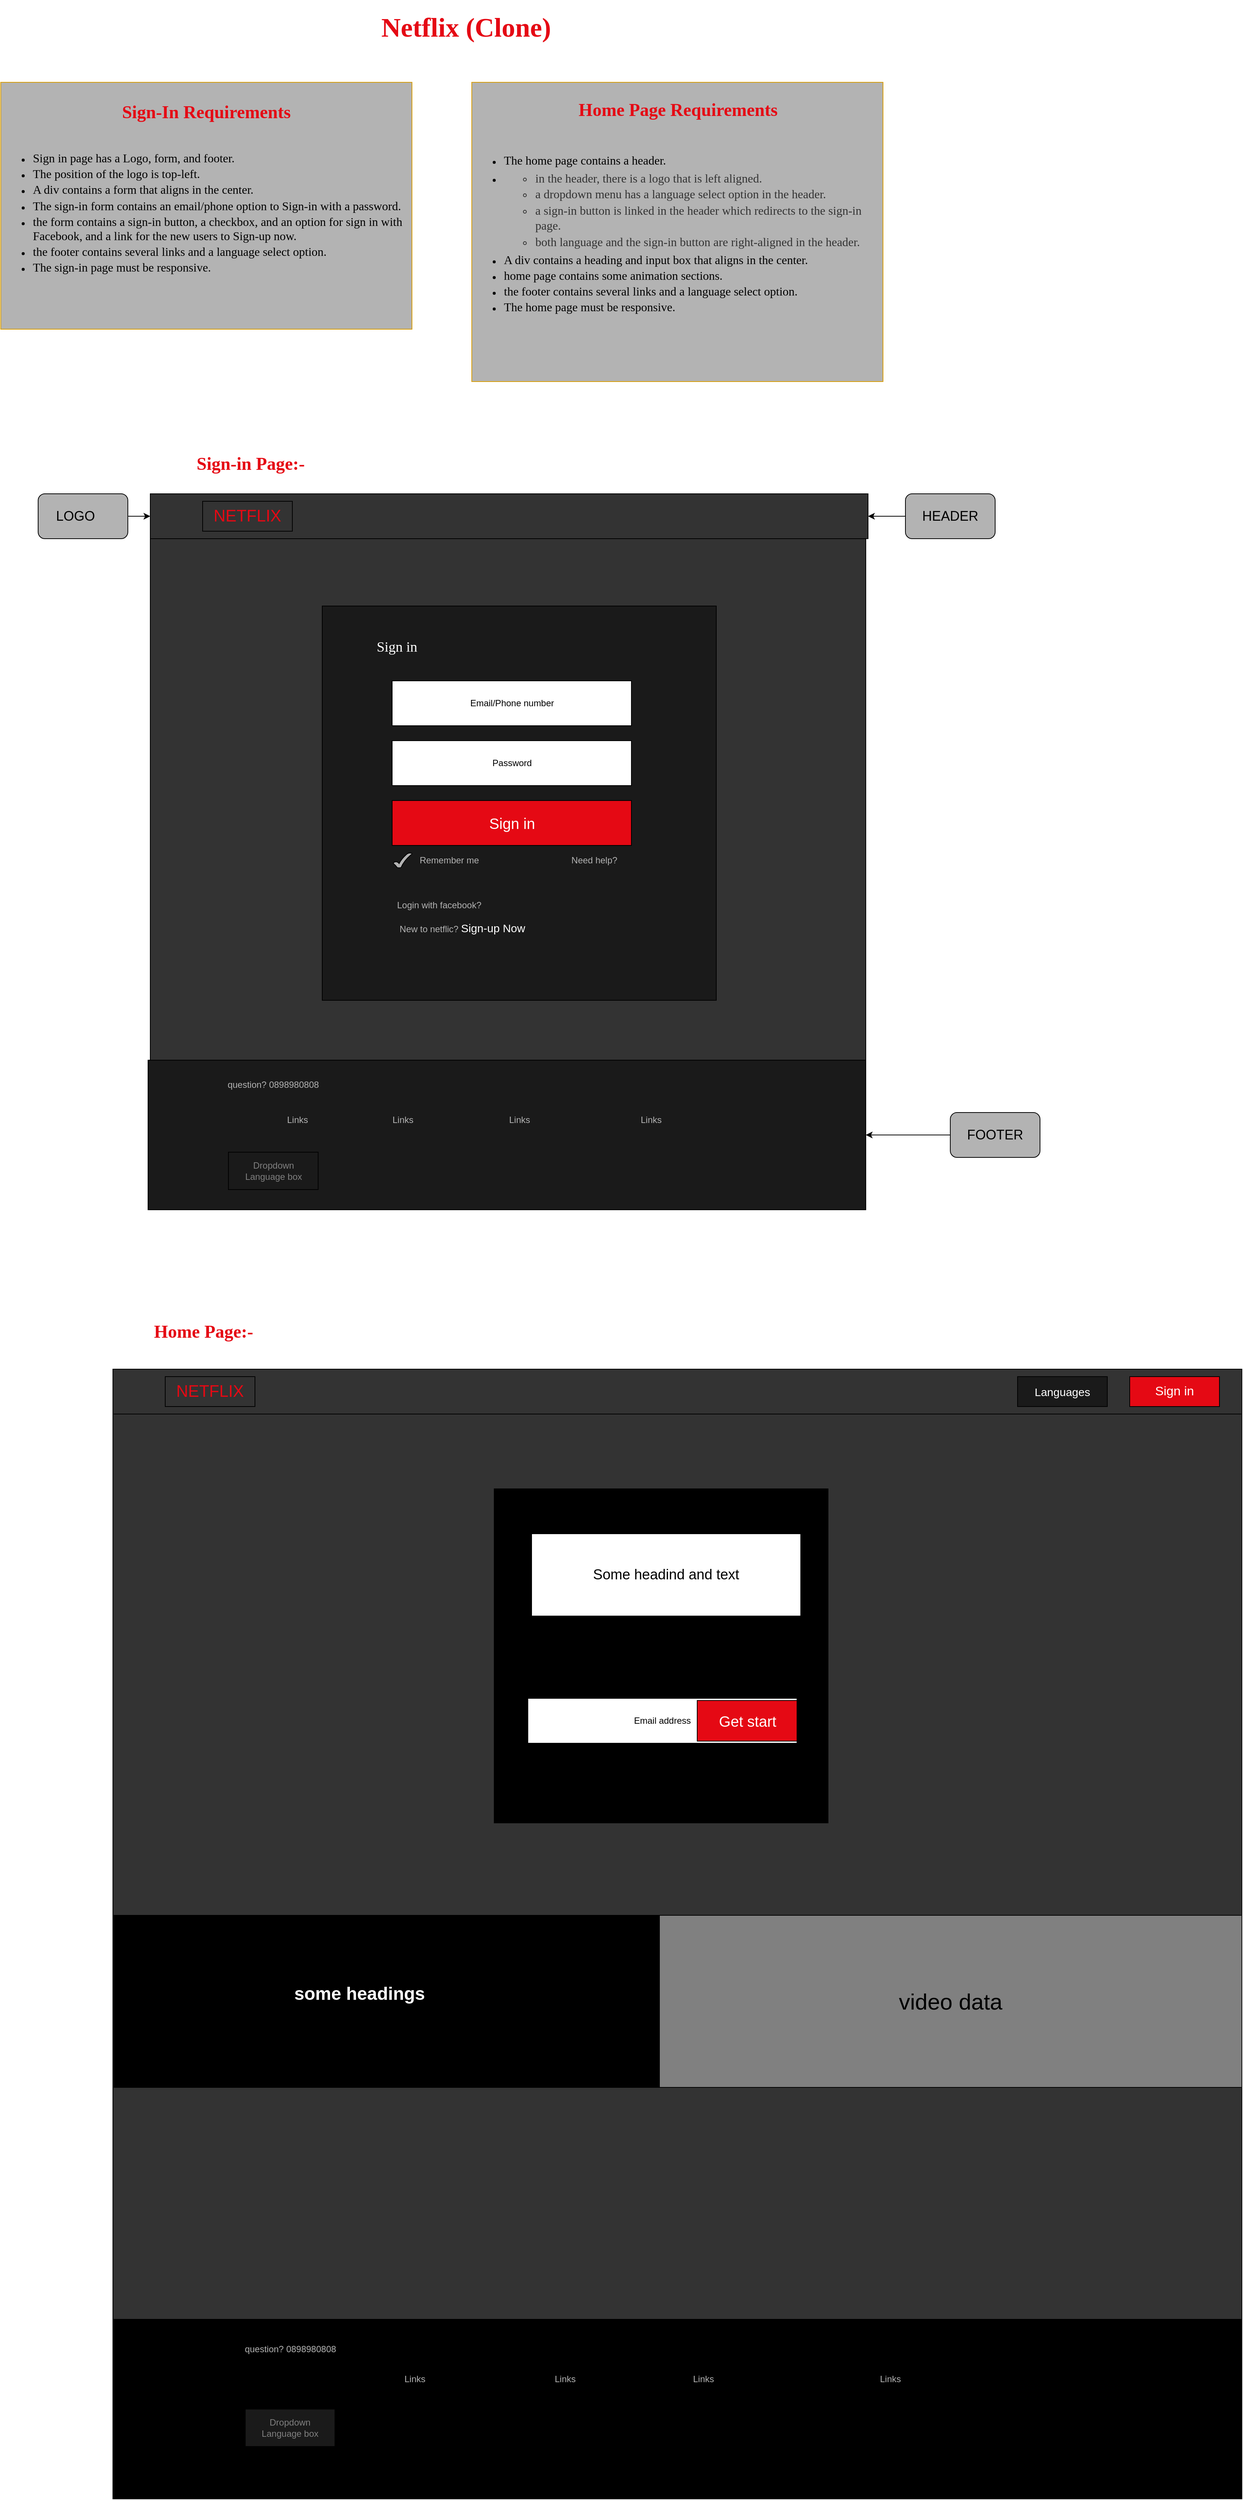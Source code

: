 <mxfile version="14.9.6" type="device"><diagram id="Y-PaZXC9feeB57NVLPdc" name="Page-1"><mxGraphModel dx="2249" dy="762" grid="1" gridSize="10" guides="1" tooltips="1" connect="1" arrows="1" fold="1" page="1" pageScale="1" pageWidth="827" pageHeight="1169" math="0" shadow="0"><root><mxCell id="0"/><mxCell id="1" parent="0"/><mxCell id="X-GfzNbz_9Hz9XvY9kOo-2" value="&lt;h1&gt;&lt;font face=&quot;Comic Sans MS&quot; style=&quot;font-size: 36px&quot; color=&quot;#e50914&quot;&gt;Netflix (Clone)&lt;/font&gt;&lt;/h1&gt;" style="text;html=1;strokeColor=none;fillColor=none;spacing=5;spacingTop=-20;whiteSpace=wrap;overflow=hidden;rounded=0;" vertex="1" parent="1"><mxGeometry x="204" y="30" width="276" height="70" as="geometry"/></mxCell><mxCell id="X-GfzNbz_9Hz9XvY9kOo-3" value="&lt;div&gt;&lt;font color=&quot;#ffce9f&quot; face=&quot;Comic Sans MS&quot;&gt;&lt;br&gt;&lt;/font&gt;&lt;/div&gt;&lt;div&gt;&lt;font color=&quot;#ffce9f&quot; face=&quot;Comic Sans MS&quot;&gt;&lt;br&gt;&lt;/font&gt;&lt;/div&gt;&lt;div&gt;&lt;font color=&quot;#ffce9f&quot; face=&quot;Comic Sans MS&quot;&gt;&lt;br&gt;&lt;/font&gt;&lt;/div&gt;&lt;div&gt;&lt;font color=&quot;#ffce9f&quot; face=&quot;Comic Sans MS&quot;&gt;&lt;br&gt;&lt;/font&gt;&lt;/div&gt;&lt;div&gt;&lt;font color=&quot;#ffce9f&quot; face=&quot;Comic Sans MS&quot;&gt;&lt;br&gt;&lt;/font&gt;&lt;/div&gt;&lt;ul&gt;&lt;li style=&quot;box-sizing: border-box ; margin: 0px ; padding: 0px ; border: 1px solid transparent&quot;&gt;&lt;div style=&quot;box-sizing: border-box ; margin: 0px ; padding: 0px&quot;&gt;&lt;span style=&quot;box-sizing: border-box ; font-size: 16px&quot;&gt;&lt;font face=&quot;Comic Sans MS&quot;&gt;Sign in page has a Logo, form, and footer.&lt;/font&gt;&lt;/span&gt;&lt;/div&gt;&lt;/li&gt;&lt;li style=&quot;box-sizing: border-box ; margin: 0px ; padding: 0px ; border: 1px solid transparent&quot;&gt;&lt;div style=&quot;box-sizing: border-box ; margin: 0px ; padding: 0px&quot;&gt;&lt;span style=&quot;font-size: 16px&quot;&gt;&lt;font face=&quot;Comic Sans MS&quot;&gt;The position of the logo is top-left.&lt;/font&gt;&lt;/span&gt;&lt;/div&gt;&lt;/li&gt;&lt;li style=&quot;box-sizing: border-box ; margin: 0px ; padding: 0px ; border: 1px solid transparent&quot;&gt;&lt;div style=&quot;box-sizing: border-box ; margin: 0px ; padding: 0px&quot;&gt;&lt;span style=&quot;font-size: 16px&quot;&gt;&lt;font face=&quot;Comic Sans MS&quot;&gt;A div contains a form that aligns in the center.&lt;/font&gt;&lt;/span&gt;&lt;/div&gt;&lt;/li&gt;&lt;li style=&quot;box-sizing: border-box ; margin: 0px ; padding: 0px ; border: 1px solid transparent&quot;&gt;&lt;div style=&quot;box-sizing: border-box ; margin: 0px ; padding: 0px&quot;&gt;&lt;span style=&quot;font-size: 16px&quot;&gt;&lt;font face=&quot;Comic Sans MS&quot;&gt;The sign-in form contains an email/phone option to Sign-in with a password.&lt;/font&gt;&lt;/span&gt;&lt;/div&gt;&lt;/li&gt;&lt;li style=&quot;box-sizing: border-box ; margin: 0px ; padding: 0px ; border: 1px solid transparent&quot;&gt;&lt;div style=&quot;box-sizing: border-box ; margin: 0px ; padding: 0px&quot;&gt;&lt;span style=&quot;font-size: 16px&quot;&gt;&lt;font face=&quot;Comic Sans MS&quot;&gt;the form contains a sign-in button, a checkbox, and an option for sign in with Facebook, and a link for the new users to Sign-up now.&lt;/font&gt;&lt;/span&gt;&lt;/div&gt;&lt;/li&gt;&lt;li style=&quot;box-sizing: border-box ; margin: 0px ; padding: 0px ; border: 1px solid transparent&quot;&gt;&lt;div style=&quot;box-sizing: border-box ; margin: 0px ; padding: 0px&quot;&gt;&lt;span style=&quot;font-size: 16px&quot;&gt;&lt;font face=&quot;Comic Sans MS&quot;&gt;the footer contains several links and a language select option.&lt;/font&gt;&lt;/span&gt;&lt;/div&gt;&lt;/li&gt;&lt;li style=&quot;box-sizing: border-box ; margin: 0px ; padding: 0px ; border: 1px solid transparent&quot;&gt;&lt;div style=&quot;box-sizing: border-box ; margin: 0px ; padding: 0px&quot;&gt;&lt;span style=&quot;font-size: 16px&quot;&gt;&lt;font face=&quot;Comic Sans MS&quot;&gt;The sign-in page must be responsive.&lt;/font&gt;&lt;/span&gt;&lt;/div&gt;&lt;/li&gt;&lt;/ul&gt;" style="text;whiteSpace=wrap;html=1;strokeColor=#d79b00;fillColor=#B3B3B3;" vertex="1" parent="1"><mxGeometry x="-300" y="130" width="550" height="330" as="geometry"/></mxCell><mxCell id="X-GfzNbz_9Hz9XvY9kOo-4" value="&lt;h1&gt;&lt;font face=&quot;Comic Sans MS&quot; color=&quot;#e50914&quot;&gt;Sign-In Requirements&lt;/font&gt;&lt;/h1&gt;" style="text;html=1;strokeColor=none;fillColor=none;align=center;verticalAlign=middle;whiteSpace=wrap;rounded=0;" vertex="1" parent="1"><mxGeometry x="-160" y="160" width="270" height="20" as="geometry"/></mxCell><mxCell id="X-GfzNbz_9Hz9XvY9kOo-5" value="&lt;div&gt;&lt;h1 style=&quot;text-align: center&quot;&gt;&lt;font face=&quot;Comic Sans MS&quot; color=&quot;#e50914&quot;&gt;Home Page Requirements&lt;/font&gt;&lt;/h1&gt;&lt;/div&gt;&lt;div&gt;&lt;font face=&quot;Comic Sans MS&quot; color=&quot;#e50914&quot;&gt;&lt;br&gt;&lt;/font&gt;&lt;/div&gt;&lt;ul&gt;&lt;li style=&quot;box-sizing: border-box ; margin: 0px ; padding: 0px ; border: 1px solid transparent&quot;&gt;&lt;div style=&quot;box-sizing: border-box ; margin: 0px ; padding: 0px&quot;&gt;&lt;span style=&quot;box-sizing: border-box ; font-size: 16px&quot;&gt;&lt;font face=&quot;Comic Sans MS&quot;&gt;The home page contains a header.&lt;/font&gt;&lt;/span&gt;&lt;/div&gt;&lt;/li&gt;&lt;li style=&quot;box-sizing: border-box ; margin: 0px ; padding: 0px ; border: 1px solid transparent&quot;&gt;&lt;div style=&quot;box-sizing: border-box ; margin: 0px ; padding: 0px&quot;&gt;&lt;span style=&quot;box-sizing: border-box ; font-size: 16px&quot;&gt;&lt;font face=&quot;Comic Sans MS&quot;&gt;&lt;ul style=&quot;box-sizing: border-box ; margin: 0px ; padding: 0px 0px 0px 40px ; border: 1px solid transparent ; color: rgb(51 , 51 , 51) ; font-family: , &amp;#34;blinkmacsystemfont&amp;#34; , &amp;#34;segoe ui&amp;#34; , &amp;#34;roboto&amp;#34; , &amp;#34;oxygen&amp;#34; , &amp;#34;ubuntu&amp;#34; , &amp;#34;cantarell&amp;#34; , &amp;#34;fira sans&amp;#34; , &amp;#34;droid sans&amp;#34; , &amp;#34;helvetica neue&amp;#34; , sans-serif ; font-size: 14px&quot;&gt;&lt;li style=&quot;box-sizing: border-box ; margin: 0px ; padding: 0px ; border: 1px solid transparent&quot;&gt;&lt;div style=&quot;box-sizing: border-box ; margin: 0px ; padding: 0px&quot;&gt;&lt;span style=&quot;box-sizing: border-box ; font-size: 16px&quot;&gt;in the header, there is a logo that is left aligned.&lt;/span&gt;&lt;/div&gt;&lt;/li&gt;&lt;li style=&quot;box-sizing: border-box ; margin: 0px ; padding: 0px ; border: 1px solid transparent&quot;&gt;&lt;div style=&quot;box-sizing: border-box ; margin: 0px ; padding: 0px&quot;&gt;&lt;span style=&quot;box-sizing: border-box ; font-size: 16px&quot;&gt;a dropdown menu has a language select option in the header.&lt;/span&gt;&lt;/div&gt;&lt;/li&gt;&lt;li style=&quot;box-sizing: border-box ; margin: 0px ; padding: 0px ; border: 1px solid transparent&quot;&gt;&lt;div style=&quot;box-sizing: border-box ; margin: 0px ; padding: 0px&quot;&gt;&lt;span style=&quot;box-sizing: border-box ; font-size: 16px&quot;&gt;a sign-in button is linked in the header which redirects to the sign-in page.&lt;/span&gt;&lt;/div&gt;&lt;/li&gt;&lt;li style=&quot;box-sizing: border-box ; margin: 0px ; padding: 0px ; border: 1px solid transparent&quot;&gt;&lt;div style=&quot;box-sizing: border-box ; margin: 0px ; padding: 0px&quot;&gt;&lt;span style=&quot;box-sizing: border-box ; font-size: 16px&quot;&gt;both language and the sign-in button are right-aligned in the header.&lt;/span&gt;&lt;/div&gt;&lt;/li&gt;&lt;/ul&gt;&lt;/font&gt;&lt;/span&gt;&lt;/div&gt;&lt;/li&gt;&lt;li style=&quot;box-sizing: border-box ; margin: 0px ; padding: 0px ; border: 1px solid transparent&quot;&gt;&lt;div style=&quot;box-sizing: border-box ; margin: 0px ; padding: 0px&quot;&gt;&lt;span style=&quot;font-size: 16px&quot;&gt;&lt;font face=&quot;Comic Sans MS&quot;&gt;A div contains a heading and input box that aligns in the center.&lt;/font&gt;&lt;/span&gt;&lt;/div&gt;&lt;/li&gt;&lt;li style=&quot;box-sizing: border-box ; margin: 0px ; padding: 0px ; border: 1px solid transparent&quot;&gt;&lt;div style=&quot;box-sizing: border-box ; margin: 0px ; padding: 0px&quot;&gt;&lt;span style=&quot;font-size: 16px&quot;&gt;&lt;font face=&quot;Comic Sans MS&quot;&gt;home page contains some animation sections.&lt;/font&gt;&lt;/span&gt;&lt;/div&gt;&lt;/li&gt;&lt;li style=&quot;box-sizing: border-box ; margin: 0px ; padding: 0px ; border: 1px solid transparent&quot;&gt;&lt;div style=&quot;box-sizing: border-box ; margin: 0px ; padding: 0px&quot;&gt;&lt;span style=&quot;font-family: &amp;#34;comic sans ms&amp;#34; ; font-size: 16px&quot;&gt;the footer contains several links and a language select option.&lt;/span&gt;&lt;br&gt;&lt;/div&gt;&lt;/li&gt;&lt;li style=&quot;box-sizing: border-box ; margin: 0px ; padding: 0px ; border: 1px solid transparent&quot;&gt;&lt;div style=&quot;box-sizing: border-box ; margin: 0px ; padding: 0px&quot;&gt;&lt;span style=&quot;font-size: 16px&quot;&gt;&lt;font face=&quot;Comic Sans MS&quot;&gt;The home page must be responsive.&lt;/font&gt;&lt;/span&gt;&lt;/div&gt;&lt;/li&gt;&lt;/ul&gt;" style="text;whiteSpace=wrap;html=1;strokeColor=#d79b00;fillColor=#B3B3B3;" vertex="1" parent="1"><mxGeometry x="330" y="130" width="550" height="400" as="geometry"/></mxCell><mxCell id="X-GfzNbz_9Hz9XvY9kOo-6" value="" style="whiteSpace=wrap;html=1;aspect=fixed;gradientColor=none;fillColor=#333333;" vertex="1" parent="1"><mxGeometry x="-100" y="680" width="957" height="957" as="geometry"/></mxCell><mxCell id="X-GfzNbz_9Hz9XvY9kOo-7" value="&lt;h1&gt;&lt;font color=&quot;#e50914&quot; face=&quot;Comic Sans MS&quot;&gt;Sign-in Page:-&lt;/font&gt;&lt;/h1&gt;" style="text;html=1;strokeColor=none;fillColor=none;spacing=5;spacingTop=-20;whiteSpace=wrap;overflow=hidden;rounded=0;" vertex="1" parent="1"><mxGeometry x="-43" y="620" width="190" height="120" as="geometry"/></mxCell><mxCell id="X-GfzNbz_9Hz9XvY9kOo-8" value="" style="rounded=0;whiteSpace=wrap;html=1;fillColor=#333333;" vertex="1" parent="1"><mxGeometry x="-100" y="680" width="960" height="60" as="geometry"/></mxCell><mxCell id="X-GfzNbz_9Hz9XvY9kOo-9" value="" style="rounded=0;whiteSpace=wrap;html=1;fillColor=#333333;gradientColor=none;" vertex="1" parent="1"><mxGeometry x="-30" y="690" width="120" height="40" as="geometry"/></mxCell><mxCell id="X-GfzNbz_9Hz9XvY9kOo-10" value="&lt;font color=&quot;#e50914&quot; style=&quot;font-size: 22px&quot;&gt;NETFLIX&lt;/font&gt;" style="text;html=1;strokeColor=none;fillColor=none;align=center;verticalAlign=middle;whiteSpace=wrap;rounded=0;" vertex="1" parent="1"><mxGeometry x="-10" y="700" width="80" height="20" as="geometry"/></mxCell><mxCell id="X-GfzNbz_9Hz9XvY9kOo-13" style="edgeStyle=orthogonalEdgeStyle;rounded=0;orthogonalLoop=1;jettySize=auto;html=1;" edge="1" parent="1" source="X-GfzNbz_9Hz9XvY9kOo-11" target="X-GfzNbz_9Hz9XvY9kOo-8"><mxGeometry relative="1" as="geometry"/></mxCell><mxCell id="X-GfzNbz_9Hz9XvY9kOo-11" value="" style="rounded=1;whiteSpace=wrap;html=1;gradientColor=none;fillColor=#B3B3B3;" vertex="1" parent="1"><mxGeometry x="-250" y="680" width="120" height="60" as="geometry"/></mxCell><mxCell id="X-GfzNbz_9Hz9XvY9kOo-14" value="&lt;font style=&quot;font-size: 18px&quot;&gt;LOGO&lt;/font&gt;" style="text;html=1;strokeColor=none;fillColor=none;align=center;verticalAlign=middle;whiteSpace=wrap;rounded=0;" vertex="1" parent="1"><mxGeometry x="-220" y="700" width="40" height="20" as="geometry"/></mxCell><mxCell id="X-GfzNbz_9Hz9XvY9kOo-16" value="" style="edgeStyle=orthogonalEdgeStyle;rounded=0;orthogonalLoop=1;jettySize=auto;html=1;" edge="1" parent="1" source="X-GfzNbz_9Hz9XvY9kOo-15" target="X-GfzNbz_9Hz9XvY9kOo-8"><mxGeometry relative="1" as="geometry"/></mxCell><mxCell id="X-GfzNbz_9Hz9XvY9kOo-15" value="&lt;font style=&quot;font-size: 18px&quot;&gt;HEADER&lt;/font&gt;" style="rounded=1;whiteSpace=wrap;html=1;gradientColor=none;fillColor=#B3B3B3;" vertex="1" parent="1"><mxGeometry x="910" y="680" width="120" height="60" as="geometry"/></mxCell><mxCell id="X-GfzNbz_9Hz9XvY9kOo-17" value="" style="whiteSpace=wrap;html=1;aspect=fixed;gradientColor=none;fillColor=#1A1A1A;" vertex="1" parent="1"><mxGeometry x="130" y="830" width="527" height="527" as="geometry"/></mxCell><mxCell id="X-GfzNbz_9Hz9XvY9kOo-18" value="&lt;font style=&quot;font-size: 19px&quot; face=&quot;Comic Sans MS&quot; color=&quot;#ffffff&quot;&gt;Sign in&lt;/font&gt;" style="text;html=1;strokeColor=none;fillColor=none;align=center;verticalAlign=middle;whiteSpace=wrap;rounded=0;" vertex="1" parent="1"><mxGeometry x="190" y="870" width="80" height="30" as="geometry"/></mxCell><mxCell id="X-GfzNbz_9Hz9XvY9kOo-19" value="Email/Phone number" style="rounded=0;whiteSpace=wrap;html=1;" vertex="1" parent="1"><mxGeometry x="223.5" y="930" width="320" height="60" as="geometry"/></mxCell><mxCell id="X-GfzNbz_9Hz9XvY9kOo-20" value="Password" style="rounded=0;whiteSpace=wrap;html=1;" vertex="1" parent="1"><mxGeometry x="223.5" y="1010" width="320" height="60" as="geometry"/></mxCell><mxCell id="X-GfzNbz_9Hz9XvY9kOo-21" value="&lt;font color=&quot;#ffffff&quot; style=&quot;font-size: 20px&quot;&gt;Sign in&lt;/font&gt;" style="rounded=0;whiteSpace=wrap;html=1;fillColor=#E50914;" vertex="1" parent="1"><mxGeometry x="223.5" y="1090" width="320" height="60" as="geometry"/></mxCell><mxCell id="X-GfzNbz_9Hz9XvY9kOo-23" value="" style="verticalLabelPosition=bottom;verticalAlign=top;html=1;shape=mxgraph.basic.tick;gradientColor=none;fillColor=#B3B3B3;" vertex="1" parent="1"><mxGeometry x="225" y="1160" width="25" height="20" as="geometry"/></mxCell><mxCell id="X-GfzNbz_9Hz9XvY9kOo-24" value="&lt;font color=&quot;#b3b3b3&quot;&gt;Remember me&lt;/font&gt;" style="text;html=1;strokeColor=none;fillColor=none;align=center;verticalAlign=middle;whiteSpace=wrap;rounded=0;" vertex="1" parent="1"><mxGeometry x="250" y="1160" width="100" height="20" as="geometry"/></mxCell><mxCell id="X-GfzNbz_9Hz9XvY9kOo-25" value="&lt;font color=&quot;#b3b3b3&quot;&gt;Need help?&lt;/font&gt;" style="text;html=1;strokeColor=none;fillColor=none;align=center;verticalAlign=middle;whiteSpace=wrap;rounded=0;" vertex="1" parent="1"><mxGeometry x="443.5" y="1160" width="100" height="20" as="geometry"/></mxCell><mxCell id="X-GfzNbz_9Hz9XvY9kOo-26" value="&lt;font color=&quot;#b3b3b3&quot;&gt;Login with facebook?&lt;/font&gt;" style="text;html=1;strokeColor=none;fillColor=none;align=center;verticalAlign=middle;whiteSpace=wrap;rounded=0;" vertex="1" parent="1"><mxGeometry x="204" y="1220" width="165" height="20" as="geometry"/></mxCell><mxCell id="X-GfzNbz_9Hz9XvY9kOo-27" value="&lt;font color=&quot;#b3b3b3&quot;&gt;New to netflic? &lt;/font&gt;&lt;font style=&quot;font-size: 15px&quot; color=&quot;#ffffff&quot;&gt;Sign-up Now&lt;/font&gt;" style="text;html=1;strokeColor=none;fillColor=none;align=center;verticalAlign=middle;whiteSpace=wrap;rounded=0;" vertex="1" parent="1"><mxGeometry x="223.5" y="1250" width="186.5" height="20" as="geometry"/></mxCell><mxCell id="X-GfzNbz_9Hz9XvY9kOo-28" value="" style="rounded=0;whiteSpace=wrap;html=1;gradientColor=none;fillColor=#1A1A1A;" vertex="1" parent="1"><mxGeometry x="-103" y="1437" width="960" height="200" as="geometry"/></mxCell><mxCell id="X-GfzNbz_9Hz9XvY9kOo-31" value="" style="edgeStyle=orthogonalEdgeStyle;rounded=0;orthogonalLoop=1;jettySize=auto;html=1;" edge="1" parent="1" source="X-GfzNbz_9Hz9XvY9kOo-29" target="X-GfzNbz_9Hz9XvY9kOo-28"><mxGeometry relative="1" as="geometry"/></mxCell><mxCell id="X-GfzNbz_9Hz9XvY9kOo-29" value="&lt;font style=&quot;font-size: 18px&quot;&gt;FOOTER&lt;/font&gt;" style="rounded=1;whiteSpace=wrap;html=1;gradientColor=none;fillColor=#B3B3B3;" vertex="1" parent="1"><mxGeometry x="970" y="1507" width="120" height="60" as="geometry"/></mxCell><mxCell id="X-GfzNbz_9Hz9XvY9kOo-32" value="&lt;font color=&quot;#b3b3b3&quot;&gt;question? 0898980808&lt;/font&gt;" style="text;html=1;strokeColor=none;fillColor=none;align=center;verticalAlign=middle;whiteSpace=wrap;rounded=0;" vertex="1" parent="1"><mxGeometry x="-18" y="1460" width="165" height="20" as="geometry"/></mxCell><mxCell id="X-GfzNbz_9Hz9XvY9kOo-33" value="&lt;font color=&quot;#b3b3b3&quot;&gt;Links&lt;/font&gt;" style="text;html=1;strokeColor=none;fillColor=none;align=center;verticalAlign=middle;whiteSpace=wrap;rounded=0;" vertex="1" parent="1"><mxGeometry x="47" y="1507" width="100" height="20" as="geometry"/></mxCell><mxCell id="X-GfzNbz_9Hz9XvY9kOo-35" value="&lt;font color=&quot;#b3b3b3&quot;&gt;Links&lt;/font&gt;" style="text;html=1;strokeColor=none;fillColor=none;align=center;verticalAlign=middle;whiteSpace=wrap;rounded=0;" vertex="1" parent="1"><mxGeometry x="343.5" y="1507" width="100" height="20" as="geometry"/></mxCell><mxCell id="X-GfzNbz_9Hz9XvY9kOo-36" value="&lt;font color=&quot;#b3b3b3&quot;&gt;Links&lt;/font&gt;" style="text;html=1;strokeColor=none;fillColor=none;align=center;verticalAlign=middle;whiteSpace=wrap;rounded=0;" vertex="1" parent="1"><mxGeometry x="187.5" y="1507" width="100" height="20" as="geometry"/></mxCell><mxCell id="X-GfzNbz_9Hz9XvY9kOo-38" value="&lt;font color=&quot;#b3b3b3&quot;&gt;Links&lt;/font&gt;" style="text;html=1;strokeColor=none;fillColor=none;align=center;verticalAlign=middle;whiteSpace=wrap;rounded=0;" vertex="1" parent="1"><mxGeometry x="520" y="1507" width="100" height="20" as="geometry"/></mxCell><mxCell id="X-GfzNbz_9Hz9XvY9kOo-39" value="&lt;font color=&quot;#808080&quot;&gt;Dropdown&lt;br&gt;Language box&lt;/font&gt;" style="rounded=0;whiteSpace=wrap;html=1;gradientColor=none;fillColor=#1A1A1A;" vertex="1" parent="1"><mxGeometry x="4.5" y="1560" width="120" height="50" as="geometry"/></mxCell><mxCell id="X-GfzNbz_9Hz9XvY9kOo-41" value="" style="whiteSpace=wrap;html=1;aspect=fixed;gradientColor=none;fillColor=#333333;" vertex="1" parent="1"><mxGeometry x="-150" y="1850" width="1510" height="1510" as="geometry"/></mxCell><mxCell id="X-GfzNbz_9Hz9XvY9kOo-42" value="&lt;h1&gt;&lt;font color=&quot;#e50914&quot; face=&quot;Comic Sans MS&quot;&gt;Home Page:-&lt;/font&gt;&lt;/h1&gt;" style="text;html=1;strokeColor=none;fillColor=none;spacing=5;spacingTop=-20;whiteSpace=wrap;overflow=hidden;rounded=0;" vertex="1" parent="1"><mxGeometry x="-100" y="1780" width="190" height="50" as="geometry"/></mxCell><mxCell id="X-GfzNbz_9Hz9XvY9kOo-43" value="" style="rounded=0;whiteSpace=wrap;html=1;fillColor=#333333;" vertex="1" parent="1"><mxGeometry x="-150" y="1850" width="1510" height="60" as="geometry"/></mxCell><mxCell id="X-GfzNbz_9Hz9XvY9kOo-44" value="" style="rounded=0;whiteSpace=wrap;html=1;fillColor=#333333;gradientColor=none;" vertex="1" parent="1"><mxGeometry x="-80" y="1860" width="120" height="40" as="geometry"/></mxCell><mxCell id="X-GfzNbz_9Hz9XvY9kOo-45" value="&lt;font color=&quot;#e50914&quot; style=&quot;font-size: 22px&quot;&gt;NETFLIX&lt;/font&gt;" style="text;html=1;strokeColor=none;fillColor=none;align=center;verticalAlign=middle;whiteSpace=wrap;rounded=0;" vertex="1" parent="1"><mxGeometry x="-60" y="1870" width="80" height="20" as="geometry"/></mxCell><mxCell id="X-GfzNbz_9Hz9XvY9kOo-46" value="&lt;font style=&quot;font-size: 15px&quot; color=&quot;#ffffff&quot;&gt;Languages&lt;/font&gt;" style="rounded=0;whiteSpace=wrap;html=1;gradientColor=none;fillColor=#1A1A1A;" vertex="1" parent="1"><mxGeometry x="1060" y="1860" width="120" height="40" as="geometry"/></mxCell><mxCell id="X-GfzNbz_9Hz9XvY9kOo-48" value="&lt;font style=&quot;font-size: 17px&quot; color=&quot;#ffffff&quot;&gt;Sign in&lt;/font&gt;" style="rounded=0;whiteSpace=wrap;html=1;gradientColor=none;fillColor=#E50914;" vertex="1" parent="1"><mxGeometry x="1210" y="1860" width="120" height="40" as="geometry"/></mxCell><mxCell id="X-GfzNbz_9Hz9XvY9kOo-49" value="" style="whiteSpace=wrap;html=1;aspect=fixed;fillColor=#000000;" vertex="1" parent="1"><mxGeometry x="360" y="2010" width="446.5" height="446.5" as="geometry"/></mxCell><mxCell id="X-GfzNbz_9Hz9XvY9kOo-50" value="&lt;font style=&quot;font-size: 19px&quot;&gt;Some headind and text&lt;/font&gt;" style="rounded=0;whiteSpace=wrap;html=1;" vertex="1" parent="1"><mxGeometry x="410" y="2070" width="360" height="110" as="geometry"/></mxCell><mxCell id="X-GfzNbz_9Hz9XvY9kOo-51" value="Email address" style="rounded=0;whiteSpace=wrap;html=1;" vertex="1" parent="1"><mxGeometry x="405" y="2290" width="360" height="60" as="geometry"/></mxCell><mxCell id="X-GfzNbz_9Hz9XvY9kOo-52" value="&lt;font style=&quot;font-size: 20px&quot; color=&quot;#ffffff&quot;&gt;Get start&lt;/font&gt;" style="rounded=0;whiteSpace=wrap;html=1;strokeColor=#000000;gradientColor=none;fillColor=#E50914;" vertex="1" parent="1"><mxGeometry x="631.5" y="2292.81" width="133.5" height="54.38" as="geometry"/></mxCell><mxCell id="X-GfzNbz_9Hz9XvY9kOo-53" value="s" style="rounded=0;whiteSpace=wrap;html=1;strokeColor=#000000;gradientColor=none;fillColor=#000000;" vertex="1" parent="1"><mxGeometry x="-150" y="2580" width="730" height="230" as="geometry"/></mxCell><mxCell id="X-GfzNbz_9Hz9XvY9kOo-55" value="&lt;h1&gt;&lt;font color=&quot;#ffffff&quot;&gt;some headings&lt;/font&gt;&lt;/h1&gt;" style="text;html=1;strokeColor=none;fillColor=none;align=center;verticalAlign=middle;whiteSpace=wrap;rounded=0;" vertex="1" parent="1"><mxGeometry x="30" y="2630" width="300" height="110" as="geometry"/></mxCell><mxCell id="X-GfzNbz_9Hz9XvY9kOo-56" value="&lt;font style=&quot;font-size: 30px&quot;&gt;video data&lt;/font&gt;" style="rounded=0;whiteSpace=wrap;html=1;fillColor=#808080;" vertex="1" parent="1"><mxGeometry x="581" y="2580" width="779" height="230" as="geometry"/></mxCell><mxCell id="X-GfzNbz_9Hz9XvY9kOo-57" value="s" style="rounded=0;whiteSpace=wrap;html=1;strokeColor=#000000;gradientColor=none;fillColor=#000000;" vertex="1" parent="1"><mxGeometry x="-150" y="3120" width="1510" height="240" as="geometry"/></mxCell><mxCell id="X-GfzNbz_9Hz9XvY9kOo-58" value="&lt;font color=&quot;#b3b3b3&quot;&gt;question? 0898980808&lt;/font&gt;" style="text;html=1;strokeColor=none;fillColor=none;align=center;verticalAlign=middle;whiteSpace=wrap;rounded=0;" vertex="1" parent="1"><mxGeometry x="4.5" y="3150" width="165" height="20" as="geometry"/></mxCell><mxCell id="X-GfzNbz_9Hz9XvY9kOo-59" value="&lt;font color=&quot;#808080&quot;&gt;Dropdown&lt;br&gt;Language box&lt;/font&gt;" style="rounded=0;whiteSpace=wrap;html=1;gradientColor=none;fillColor=#1A1A1A;" vertex="1" parent="1"><mxGeometry x="27" y="3240" width="120" height="50" as="geometry"/></mxCell><mxCell id="X-GfzNbz_9Hz9XvY9kOo-60" value="&lt;font color=&quot;#b3b3b3&quot;&gt;Links&lt;/font&gt;" style="text;html=1;strokeColor=none;fillColor=none;align=center;verticalAlign=middle;whiteSpace=wrap;rounded=0;" vertex="1" parent="1"><mxGeometry x="204" y="3190" width="100" height="20" as="geometry"/></mxCell><mxCell id="X-GfzNbz_9Hz9XvY9kOo-61" value="&lt;font color=&quot;#b3b3b3&quot;&gt;Links&lt;/font&gt;" style="text;html=1;strokeColor=none;fillColor=none;align=center;verticalAlign=middle;whiteSpace=wrap;rounded=0;" vertex="1" parent="1"><mxGeometry x="405" y="3190" width="100" height="20" as="geometry"/></mxCell><mxCell id="X-GfzNbz_9Hz9XvY9kOo-62" value="&lt;font color=&quot;#b3b3b3&quot;&gt;Links&lt;/font&gt;" style="text;html=1;strokeColor=none;fillColor=none;align=center;verticalAlign=middle;whiteSpace=wrap;rounded=0;" vertex="1" parent="1"><mxGeometry x="590" y="3190" width="100" height="20" as="geometry"/></mxCell><mxCell id="X-GfzNbz_9Hz9XvY9kOo-63" value="&lt;font color=&quot;#b3b3b3&quot;&gt;Links&lt;/font&gt;" style="text;html=1;strokeColor=none;fillColor=none;align=center;verticalAlign=middle;whiteSpace=wrap;rounded=0;" vertex="1" parent="1"><mxGeometry x="840" y="3190" width="100" height="20" as="geometry"/></mxCell></root></mxGraphModel></diagram></mxfile>